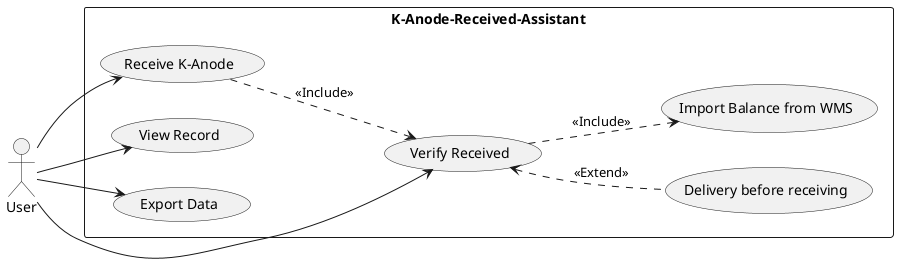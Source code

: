 @startuml UseCase
left to right direction
rectangle K-Anode-Received-Assistant {
    usecase "Receive K-Anode" as receive
    usecase "Verify Received" as verify
    usecase "Delivery before receiving" as delivery
    usecase "View Record" as view
    usecase "Export Data" as export
    usecase "Import Balance from WMS" as import
}
User --> receive
User --> verify

receive ..> verify : <<Include>>
verify ..> import : <<Include>>

verify <.. delivery : <<Extend>>

User --> view
User --> export
@enduml